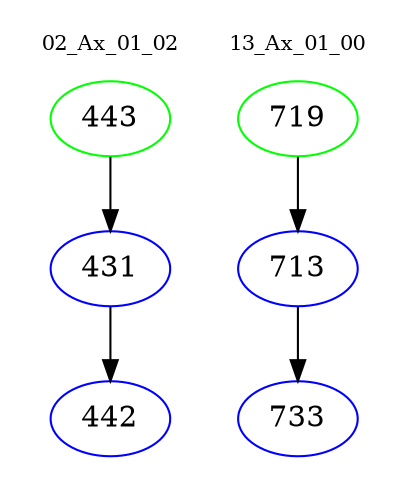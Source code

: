 digraph{
subgraph cluster_0 {
color = white
label = "02_Ax_01_02";
fontsize=10;
T0_443 [label="443", color="green"]
T0_443 -> T0_431 [color="black"]
T0_431 [label="431", color="blue"]
T0_431 -> T0_442 [color="black"]
T0_442 [label="442", color="blue"]
}
subgraph cluster_1 {
color = white
label = "13_Ax_01_00";
fontsize=10;
T1_719 [label="719", color="green"]
T1_719 -> T1_713 [color="black"]
T1_713 [label="713", color="blue"]
T1_713 -> T1_733 [color="black"]
T1_733 [label="733", color="blue"]
}
}
